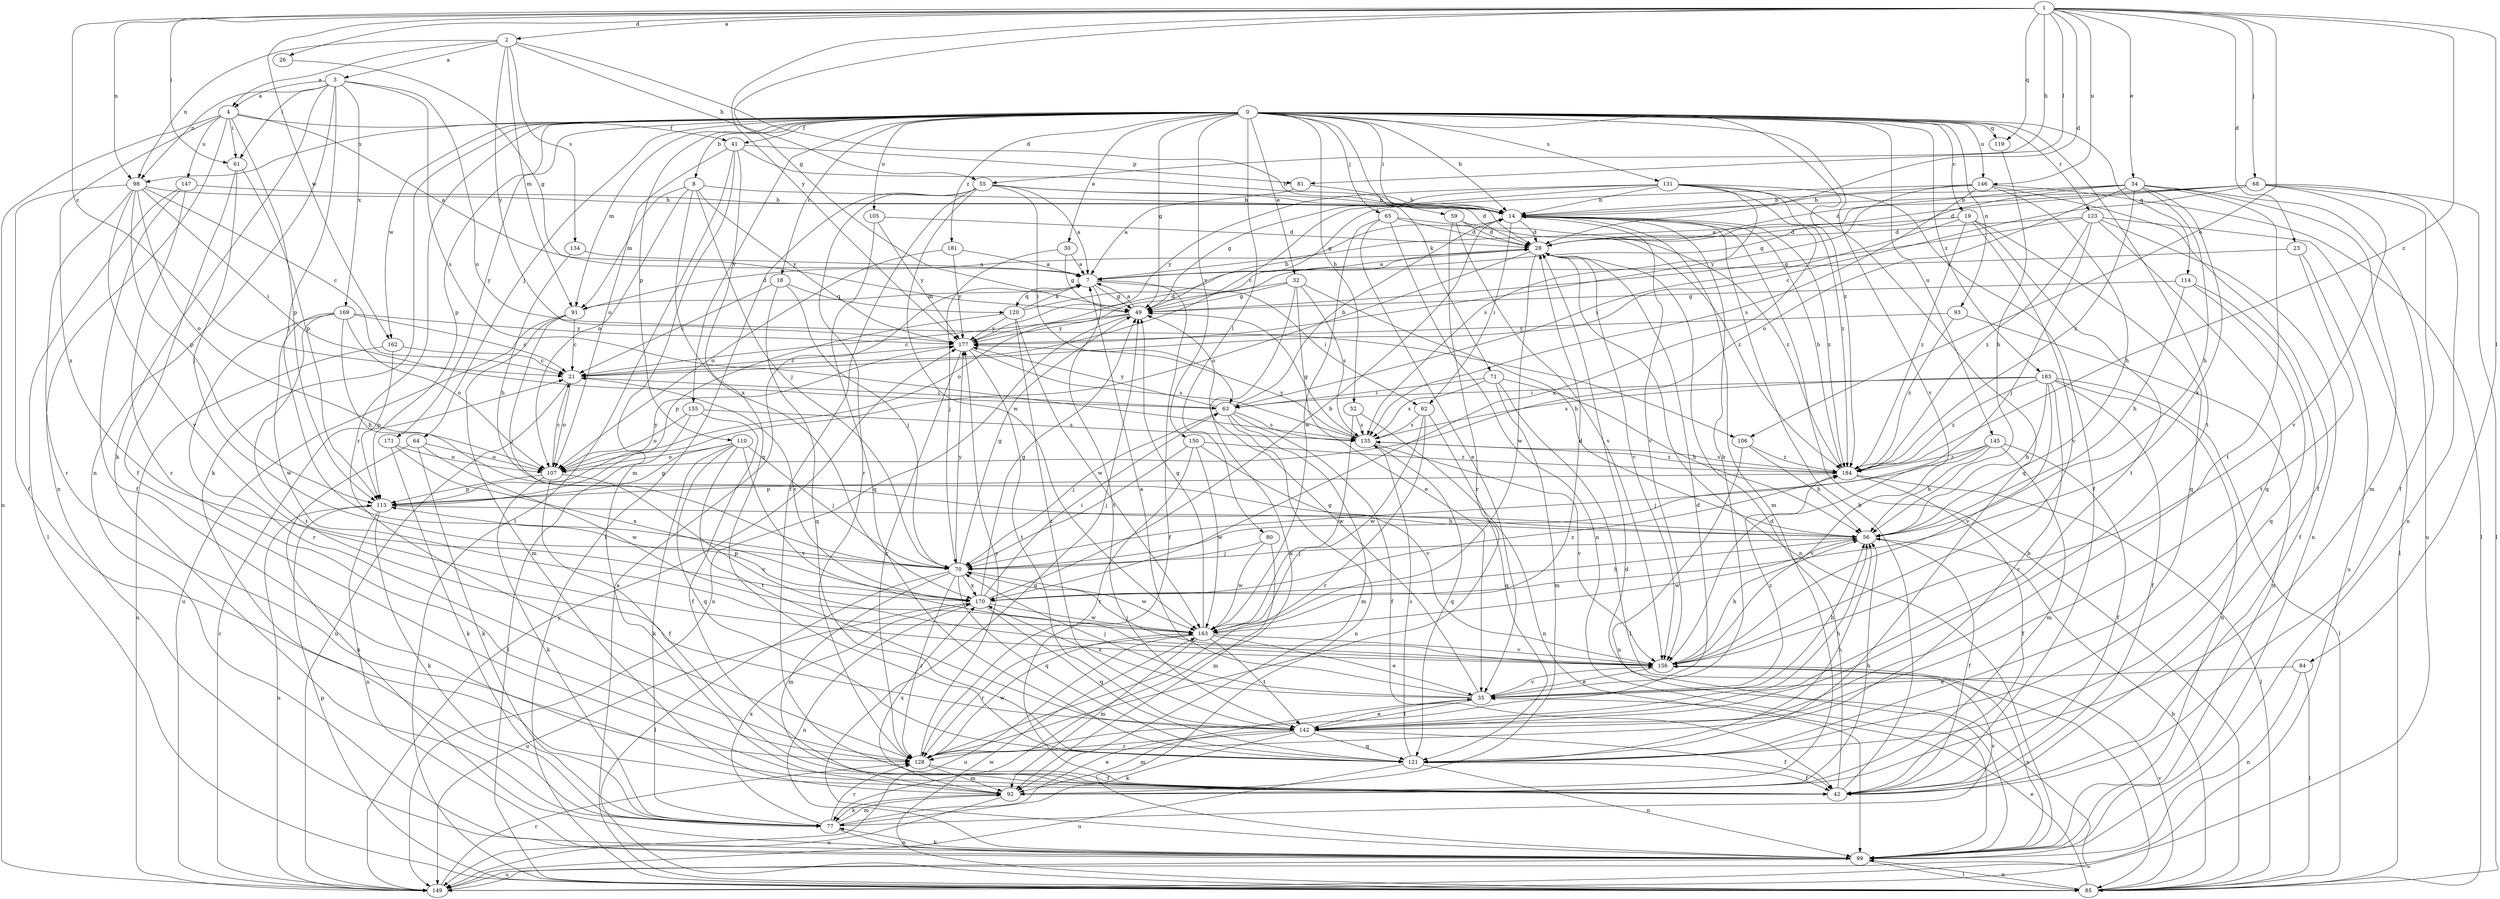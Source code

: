 strict digraph  {
0;
1;
2;
3;
4;
7;
8;
14;
18;
19;
21;
23;
26;
28;
30;
32;
34;
35;
41;
42;
49;
52;
55;
56;
59;
61;
62;
63;
64;
65;
68;
70;
71;
77;
80;
81;
84;
85;
91;
92;
93;
98;
99;
105;
106;
107;
110;
113;
114;
119;
120;
121;
123;
128;
131;
134;
135;
142;
145;
146;
147;
149;
150;
155;
156;
162;
163;
169;
170;
171;
177;
181;
183;
184;
0 -> 8  [label=b];
0 -> 14  [label=b];
0 -> 18  [label=c];
0 -> 19  [label=c];
0 -> 30  [label=e];
0 -> 32  [label=e];
0 -> 41  [label=f];
0 -> 49  [label=g];
0 -> 52  [label=h];
0 -> 59  [label=i];
0 -> 64  [label=j];
0 -> 65  [label=j];
0 -> 71  [label=k];
0 -> 77  [label=k];
0 -> 80  [label=l];
0 -> 91  [label=m];
0 -> 93  [label=n];
0 -> 98  [label=n];
0 -> 105  [label=o];
0 -> 110  [label=p];
0 -> 113  [label=p];
0 -> 114  [label=q];
0 -> 119  [label=q];
0 -> 123  [label=r];
0 -> 128  [label=r];
0 -> 131  [label=s];
0 -> 142  [label=t];
0 -> 145  [label=u];
0 -> 146  [label=u];
0 -> 150  [label=v];
0 -> 155  [label=v];
0 -> 156  [label=v];
0 -> 162  [label=w];
0 -> 171  [label=y];
0 -> 181  [label=z];
0 -> 183  [label=z];
0 -> 184  [label=z];
1 -> 2  [label=a];
1 -> 21  [label=c];
1 -> 23  [label=d];
1 -> 26  [label=d];
1 -> 28  [label=d];
1 -> 34  [label=e];
1 -> 49  [label=g];
1 -> 55  [label=h];
1 -> 61  [label=i];
1 -> 68  [label=j];
1 -> 81  [label=l];
1 -> 84  [label=l];
1 -> 98  [label=n];
1 -> 106  [label=o];
1 -> 119  [label=q];
1 -> 146  [label=u];
1 -> 162  [label=w];
1 -> 177  [label=y];
1 -> 184  [label=z];
2 -> 3  [label=a];
2 -> 4  [label=a];
2 -> 28  [label=d];
2 -> 55  [label=h];
2 -> 91  [label=m];
2 -> 98  [label=n];
2 -> 134  [label=s];
2 -> 177  [label=y];
3 -> 4  [label=a];
3 -> 61  [label=i];
3 -> 70  [label=j];
3 -> 77  [label=k];
3 -> 98  [label=n];
3 -> 99  [label=n];
3 -> 106  [label=o];
3 -> 135  [label=s];
3 -> 169  [label=x];
4 -> 7  [label=a];
4 -> 41  [label=f];
4 -> 61  [label=i];
4 -> 99  [label=n];
4 -> 113  [label=p];
4 -> 147  [label=u];
4 -> 149  [label=u];
4 -> 170  [label=x];
7 -> 42  [label=f];
7 -> 49  [label=g];
7 -> 62  [label=i];
7 -> 91  [label=m];
7 -> 120  [label=q];
7 -> 142  [label=t];
8 -> 14  [label=b];
8 -> 70  [label=j];
8 -> 91  [label=m];
8 -> 107  [label=o];
8 -> 170  [label=x];
8 -> 177  [label=y];
14 -> 28  [label=d];
14 -> 62  [label=i];
14 -> 92  [label=m];
14 -> 156  [label=v];
14 -> 184  [label=z];
18 -> 21  [label=c];
18 -> 70  [label=j];
18 -> 120  [label=q];
18 -> 121  [label=q];
19 -> 28  [label=d];
19 -> 63  [label=i];
19 -> 121  [label=q];
19 -> 142  [label=t];
19 -> 156  [label=v];
19 -> 184  [label=z];
21 -> 63  [label=i];
21 -> 107  [label=o];
21 -> 149  [label=u];
23 -> 7  [label=a];
23 -> 142  [label=t];
23 -> 149  [label=u];
26 -> 49  [label=g];
28 -> 7  [label=a];
28 -> 99  [label=n];
28 -> 107  [label=o];
28 -> 156  [label=v];
28 -> 163  [label=w];
30 -> 7  [label=a];
30 -> 49  [label=g];
30 -> 70  [label=j];
32 -> 35  [label=e];
32 -> 49  [label=g];
32 -> 56  [label=h];
32 -> 77  [label=k];
32 -> 107  [label=o];
32 -> 135  [label=s];
34 -> 14  [label=b];
34 -> 28  [label=d];
34 -> 49  [label=g];
34 -> 56  [label=h];
34 -> 92  [label=m];
34 -> 107  [label=o];
34 -> 142  [label=t];
34 -> 149  [label=u];
34 -> 170  [label=x];
34 -> 184  [label=z];
35 -> 7  [label=a];
35 -> 14  [label=b];
35 -> 49  [label=g];
35 -> 56  [label=h];
35 -> 70  [label=j];
35 -> 142  [label=t];
35 -> 156  [label=v];
35 -> 170  [label=x];
35 -> 184  [label=z];
41 -> 14  [label=b];
41 -> 85  [label=l];
41 -> 92  [label=m];
41 -> 107  [label=o];
41 -> 121  [label=q];
41 -> 81  [label=p];
42 -> 14  [label=b];
42 -> 28  [label=d];
49 -> 7  [label=a];
49 -> 21  [label=c];
49 -> 149  [label=u];
49 -> 177  [label=y];
52 -> 99  [label=n];
52 -> 135  [label=s];
52 -> 163  [label=w];
55 -> 7  [label=a];
55 -> 14  [label=b];
55 -> 28  [label=d];
55 -> 42  [label=f];
55 -> 63  [label=i];
55 -> 85  [label=l];
55 -> 128  [label=r];
55 -> 163  [label=w];
56 -> 42  [label=f];
56 -> 70  [label=j];
56 -> 163  [label=w];
59 -> 28  [label=d];
59 -> 128  [label=r];
59 -> 156  [label=v];
59 -> 184  [label=z];
61 -> 42  [label=f];
61 -> 70  [label=j];
61 -> 113  [label=p];
62 -> 121  [label=q];
62 -> 128  [label=r];
62 -> 135  [label=s];
62 -> 163  [label=w];
63 -> 14  [label=b];
63 -> 42  [label=f];
63 -> 70  [label=j];
63 -> 92  [label=m];
63 -> 99  [label=n];
63 -> 135  [label=s];
63 -> 177  [label=y];
64 -> 77  [label=k];
64 -> 99  [label=n];
64 -> 107  [label=o];
64 -> 163  [label=w];
65 -> 28  [label=d];
65 -> 35  [label=e];
65 -> 99  [label=n];
65 -> 163  [label=w];
65 -> 184  [label=z];
68 -> 7  [label=a];
68 -> 14  [label=b];
68 -> 21  [label=c];
68 -> 28  [label=d];
68 -> 42  [label=f];
68 -> 85  [label=l];
68 -> 99  [label=n];
68 -> 156  [label=v];
70 -> 49  [label=g];
70 -> 85  [label=l];
70 -> 92  [label=m];
70 -> 121  [label=q];
70 -> 128  [label=r];
70 -> 163  [label=w];
70 -> 170  [label=x];
70 -> 177  [label=y];
71 -> 56  [label=h];
71 -> 63  [label=i];
71 -> 85  [label=l];
71 -> 92  [label=m];
71 -> 135  [label=s];
77 -> 35  [label=e];
77 -> 92  [label=m];
77 -> 99  [label=n];
77 -> 128  [label=r];
77 -> 156  [label=v];
77 -> 170  [label=x];
80 -> 70  [label=j];
80 -> 92  [label=m];
80 -> 163  [label=w];
81 -> 7  [label=a];
81 -> 14  [label=b];
84 -> 35  [label=e];
84 -> 85  [label=l];
84 -> 99  [label=n];
85 -> 7  [label=a];
85 -> 14  [label=b];
85 -> 35  [label=e];
85 -> 56  [label=h];
85 -> 99  [label=n];
85 -> 113  [label=p];
85 -> 156  [label=v];
85 -> 163  [label=w];
91 -> 21  [label=c];
91 -> 28  [label=d];
91 -> 70  [label=j];
91 -> 92  [label=m];
91 -> 149  [label=u];
92 -> 56  [label=h];
92 -> 77  [label=k];
92 -> 149  [label=u];
92 -> 170  [label=x];
93 -> 99  [label=n];
93 -> 177  [label=y];
93 -> 184  [label=z];
98 -> 14  [label=b];
98 -> 21  [label=c];
98 -> 42  [label=f];
98 -> 63  [label=i];
98 -> 107  [label=o];
98 -> 113  [label=p];
98 -> 128  [label=r];
98 -> 156  [label=v];
99 -> 49  [label=g];
99 -> 77  [label=k];
99 -> 85  [label=l];
99 -> 149  [label=u];
105 -> 28  [label=d];
105 -> 121  [label=q];
105 -> 177  [label=y];
106 -> 56  [label=h];
106 -> 99  [label=n];
106 -> 184  [label=z];
107 -> 21  [label=c];
107 -> 42  [label=f];
107 -> 77  [label=k];
107 -> 113  [label=p];
107 -> 156  [label=v];
110 -> 70  [label=j];
110 -> 77  [label=k];
110 -> 107  [label=o];
110 -> 113  [label=p];
110 -> 121  [label=q];
110 -> 142  [label=t];
110 -> 156  [label=v];
113 -> 56  [label=h];
113 -> 77  [label=k];
113 -> 99  [label=n];
113 -> 149  [label=u];
113 -> 177  [label=y];
114 -> 42  [label=f];
114 -> 49  [label=g];
114 -> 56  [label=h];
114 -> 121  [label=q];
119 -> 56  [label=h];
120 -> 7  [label=a];
120 -> 14  [label=b];
120 -> 113  [label=p];
120 -> 142  [label=t];
120 -> 163  [label=w];
120 -> 177  [label=y];
121 -> 42  [label=f];
121 -> 56  [label=h];
121 -> 99  [label=n];
121 -> 135  [label=s];
121 -> 149  [label=u];
123 -> 28  [label=d];
123 -> 49  [label=g];
123 -> 70  [label=j];
123 -> 85  [label=l];
123 -> 99  [label=n];
123 -> 121  [label=q];
123 -> 184  [label=z];
128 -> 28  [label=d];
128 -> 42  [label=f];
128 -> 92  [label=m];
128 -> 163  [label=w];
128 -> 177  [label=y];
131 -> 14  [label=b];
131 -> 21  [label=c];
131 -> 42  [label=f];
131 -> 49  [label=g];
131 -> 121  [label=q];
131 -> 135  [label=s];
131 -> 170  [label=x];
131 -> 177  [label=y];
131 -> 184  [label=z];
134 -> 7  [label=a];
134 -> 56  [label=h];
135 -> 49  [label=g];
135 -> 121  [label=q];
135 -> 156  [label=v];
135 -> 177  [label=y];
135 -> 184  [label=z];
142 -> 35  [label=e];
142 -> 42  [label=f];
142 -> 56  [label=h];
142 -> 77  [label=k];
142 -> 92  [label=m];
142 -> 121  [label=q];
142 -> 128  [label=r];
145 -> 42  [label=f];
145 -> 56  [label=h];
145 -> 70  [label=j];
145 -> 92  [label=m];
145 -> 156  [label=v];
145 -> 184  [label=z];
146 -> 14  [label=b];
146 -> 42  [label=f];
146 -> 49  [label=g];
146 -> 56  [label=h];
146 -> 85  [label=l];
146 -> 135  [label=s];
146 -> 177  [label=y];
147 -> 14  [label=b];
147 -> 42  [label=f];
147 -> 85  [label=l];
147 -> 128  [label=r];
149 -> 21  [label=c];
149 -> 28  [label=d];
149 -> 128  [label=r];
149 -> 177  [label=y];
150 -> 70  [label=j];
150 -> 128  [label=r];
150 -> 156  [label=v];
150 -> 163  [label=w];
150 -> 184  [label=z];
155 -> 42  [label=f];
155 -> 85  [label=l];
155 -> 107  [label=o];
155 -> 135  [label=s];
156 -> 35  [label=e];
156 -> 56  [label=h];
156 -> 70  [label=j];
156 -> 99  [label=n];
162 -> 21  [label=c];
162 -> 113  [label=p];
162 -> 149  [label=u];
163 -> 28  [label=d];
163 -> 35  [label=e];
163 -> 49  [label=g];
163 -> 92  [label=m];
163 -> 128  [label=r];
163 -> 142  [label=t];
163 -> 149  [label=u];
163 -> 156  [label=v];
169 -> 21  [label=c];
169 -> 56  [label=h];
169 -> 107  [label=o];
169 -> 128  [label=r];
169 -> 142  [label=t];
169 -> 163  [label=w];
169 -> 177  [label=y];
170 -> 14  [label=b];
170 -> 21  [label=c];
170 -> 49  [label=g];
170 -> 56  [label=h];
170 -> 63  [label=i];
170 -> 99  [label=n];
170 -> 113  [label=p];
170 -> 121  [label=q];
170 -> 149  [label=u];
170 -> 163  [label=w];
170 -> 184  [label=z];
171 -> 77  [label=k];
171 -> 107  [label=o];
171 -> 170  [label=x];
177 -> 21  [label=c];
177 -> 28  [label=d];
177 -> 128  [label=r];
177 -> 135  [label=s];
177 -> 142  [label=t];
181 -> 7  [label=a];
181 -> 107  [label=o];
181 -> 177  [label=y];
183 -> 42  [label=f];
183 -> 56  [label=h];
183 -> 63  [label=i];
183 -> 85  [label=l];
183 -> 99  [label=n];
183 -> 128  [label=r];
183 -> 135  [label=s];
183 -> 156  [label=v];
183 -> 184  [label=z];
184 -> 14  [label=b];
184 -> 42  [label=f];
184 -> 85  [label=l];
184 -> 113  [label=p];
184 -> 135  [label=s];
}
